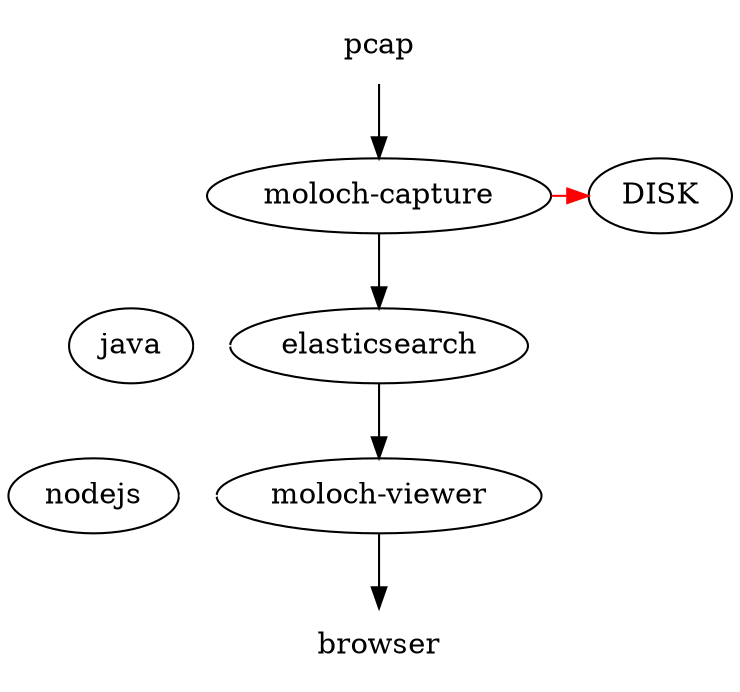 digraph minimal_moloch {
"pcap" [color=white]
"pcap" -> "moloch-capture" -> "elasticsearch" -> "moloch-viewer" -> "browser"
"browser" [color=white]
"moloch-capture" -> DISK [color=red]
{rank=same; "moloch-capture" DISK}
"java" -> "elasticsearch" [color="white"]
{rank=same; java elasticsearch}
"nodejs" -> "moloch-viewer" [color="white"]
{rank=same "nodejs" "moloch-viewer"}
}
